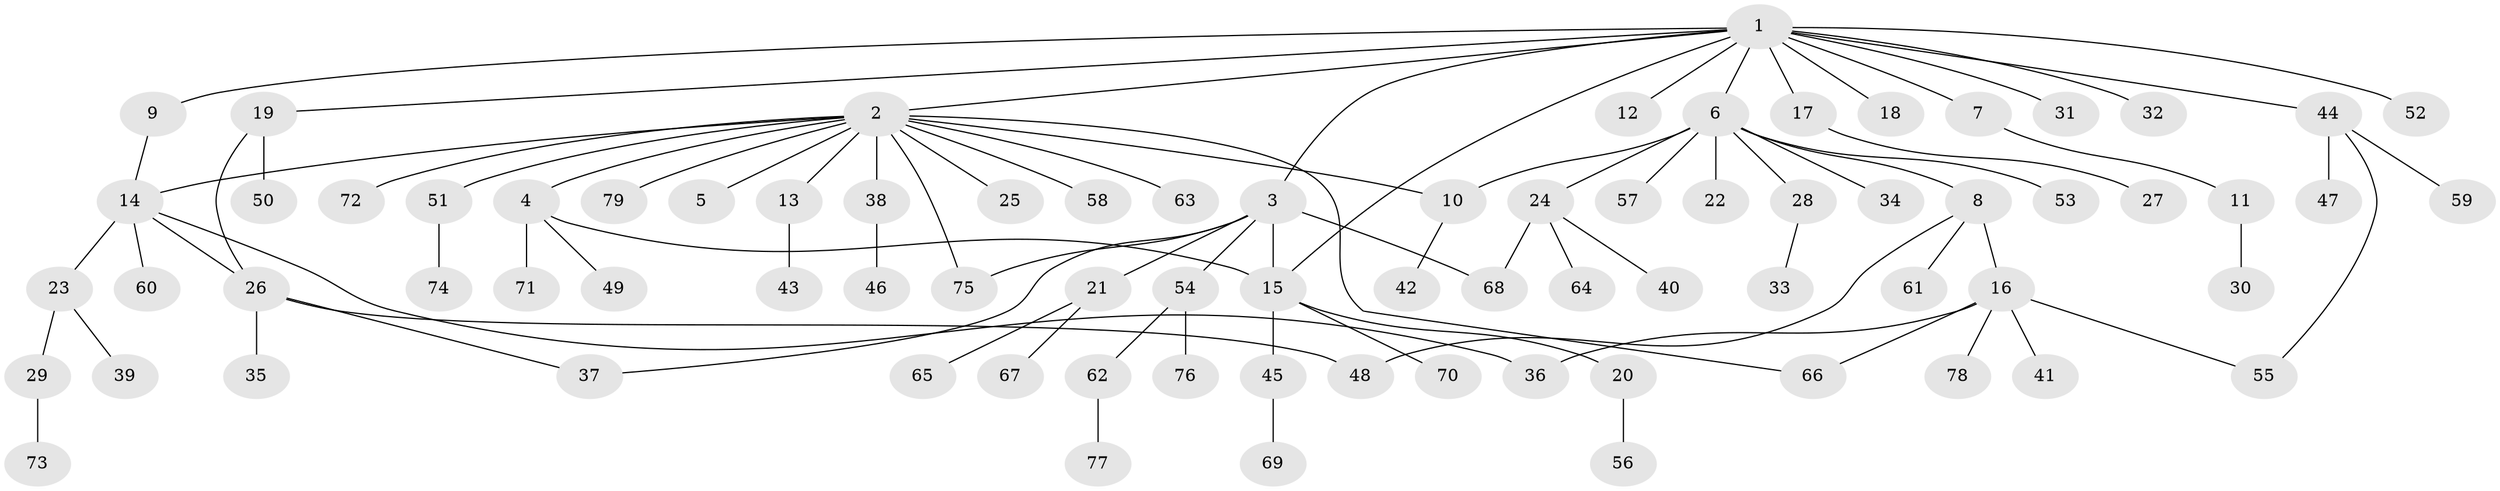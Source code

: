 // Generated by graph-tools (version 1.1) at 2025/14/03/09/25 04:14:23]
// undirected, 79 vertices, 90 edges
graph export_dot {
graph [start="1"]
  node [color=gray90,style=filled];
  1;
  2;
  3;
  4;
  5;
  6;
  7;
  8;
  9;
  10;
  11;
  12;
  13;
  14;
  15;
  16;
  17;
  18;
  19;
  20;
  21;
  22;
  23;
  24;
  25;
  26;
  27;
  28;
  29;
  30;
  31;
  32;
  33;
  34;
  35;
  36;
  37;
  38;
  39;
  40;
  41;
  42;
  43;
  44;
  45;
  46;
  47;
  48;
  49;
  50;
  51;
  52;
  53;
  54;
  55;
  56;
  57;
  58;
  59;
  60;
  61;
  62;
  63;
  64;
  65;
  66;
  67;
  68;
  69;
  70;
  71;
  72;
  73;
  74;
  75;
  76;
  77;
  78;
  79;
  1 -- 2;
  1 -- 3;
  1 -- 6;
  1 -- 7;
  1 -- 9;
  1 -- 12;
  1 -- 15;
  1 -- 17;
  1 -- 18;
  1 -- 19;
  1 -- 31;
  1 -- 32;
  1 -- 44;
  1 -- 52;
  2 -- 4;
  2 -- 5;
  2 -- 10;
  2 -- 13;
  2 -- 14;
  2 -- 25;
  2 -- 38;
  2 -- 51;
  2 -- 58;
  2 -- 63;
  2 -- 66;
  2 -- 72;
  2 -- 75;
  2 -- 79;
  3 -- 15;
  3 -- 21;
  3 -- 37;
  3 -- 54;
  3 -- 68;
  3 -- 75;
  4 -- 15;
  4 -- 49;
  4 -- 71;
  6 -- 8;
  6 -- 10;
  6 -- 22;
  6 -- 24;
  6 -- 28;
  6 -- 34;
  6 -- 53;
  6 -- 57;
  7 -- 11;
  8 -- 16;
  8 -- 48;
  8 -- 61;
  9 -- 14;
  10 -- 42;
  11 -- 30;
  13 -- 43;
  14 -- 23;
  14 -- 26;
  14 -- 36;
  14 -- 60;
  15 -- 20;
  15 -- 45;
  15 -- 70;
  16 -- 36;
  16 -- 41;
  16 -- 55;
  16 -- 66;
  16 -- 78;
  17 -- 27;
  19 -- 26;
  19 -- 50;
  20 -- 56;
  21 -- 65;
  21 -- 67;
  23 -- 29;
  23 -- 39;
  24 -- 40;
  24 -- 64;
  24 -- 68;
  26 -- 35;
  26 -- 37;
  26 -- 48;
  28 -- 33;
  29 -- 73;
  38 -- 46;
  44 -- 47;
  44 -- 55;
  44 -- 59;
  45 -- 69;
  51 -- 74;
  54 -- 62;
  54 -- 76;
  62 -- 77;
}
